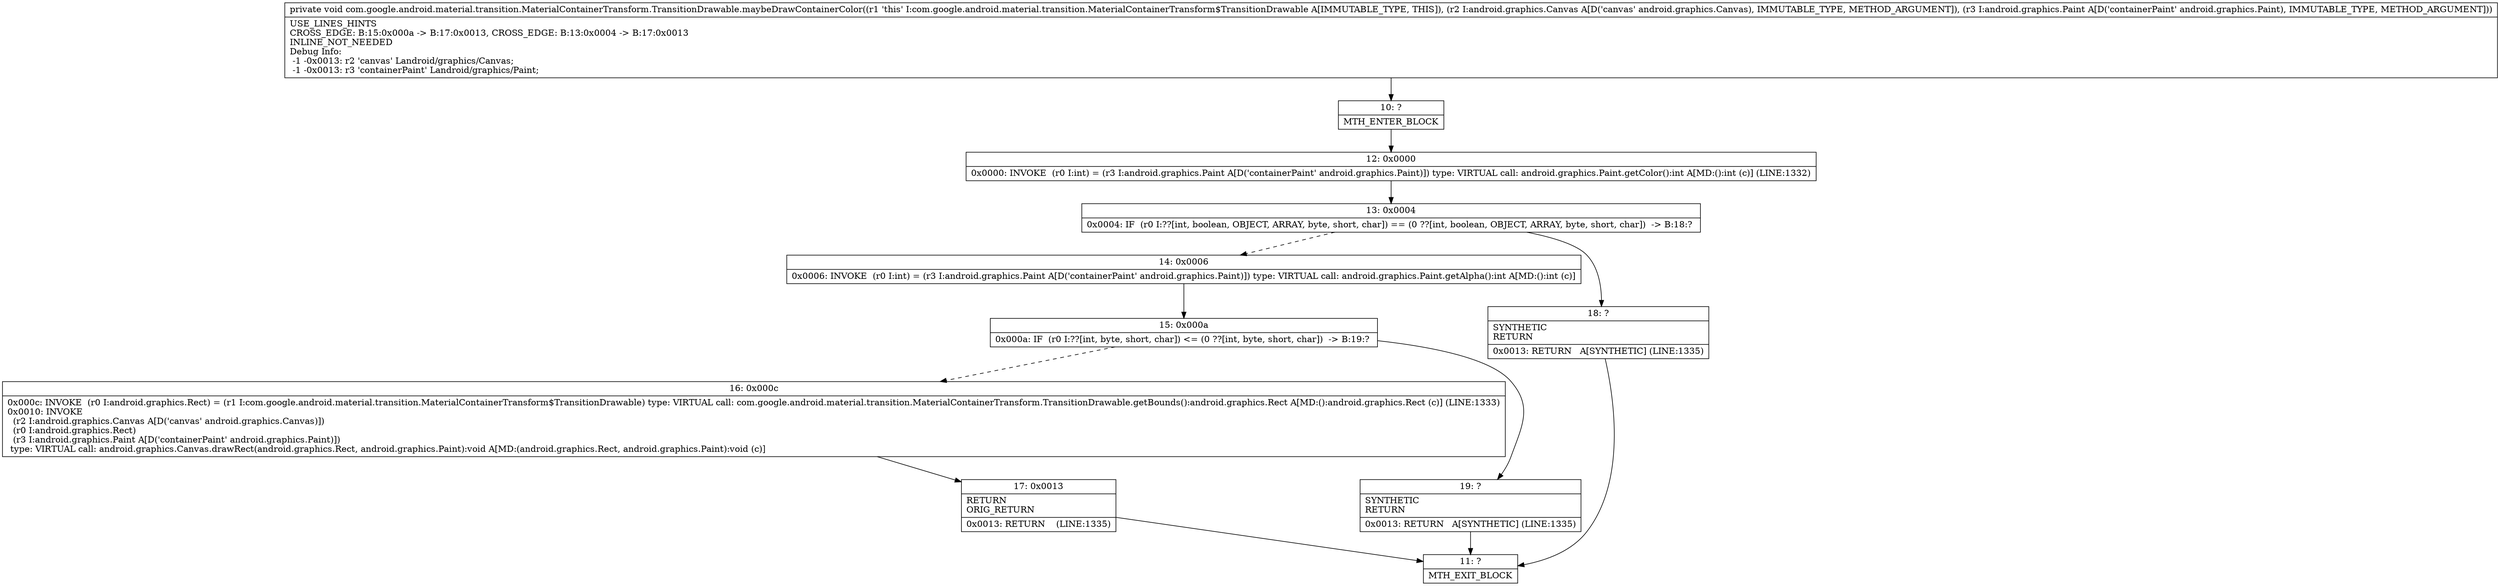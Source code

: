 digraph "CFG forcom.google.android.material.transition.MaterialContainerTransform.TransitionDrawable.maybeDrawContainerColor(Landroid\/graphics\/Canvas;Landroid\/graphics\/Paint;)V" {
Node_10 [shape=record,label="{10\:\ ?|MTH_ENTER_BLOCK\l}"];
Node_12 [shape=record,label="{12\:\ 0x0000|0x0000: INVOKE  (r0 I:int) = (r3 I:android.graphics.Paint A[D('containerPaint' android.graphics.Paint)]) type: VIRTUAL call: android.graphics.Paint.getColor():int A[MD:():int (c)] (LINE:1332)\l}"];
Node_13 [shape=record,label="{13\:\ 0x0004|0x0004: IF  (r0 I:??[int, boolean, OBJECT, ARRAY, byte, short, char]) == (0 ??[int, boolean, OBJECT, ARRAY, byte, short, char])  \-\> B:18:? \l}"];
Node_14 [shape=record,label="{14\:\ 0x0006|0x0006: INVOKE  (r0 I:int) = (r3 I:android.graphics.Paint A[D('containerPaint' android.graphics.Paint)]) type: VIRTUAL call: android.graphics.Paint.getAlpha():int A[MD:():int (c)]\l}"];
Node_15 [shape=record,label="{15\:\ 0x000a|0x000a: IF  (r0 I:??[int, byte, short, char]) \<= (0 ??[int, byte, short, char])  \-\> B:19:? \l}"];
Node_16 [shape=record,label="{16\:\ 0x000c|0x000c: INVOKE  (r0 I:android.graphics.Rect) = (r1 I:com.google.android.material.transition.MaterialContainerTransform$TransitionDrawable) type: VIRTUAL call: com.google.android.material.transition.MaterialContainerTransform.TransitionDrawable.getBounds():android.graphics.Rect A[MD:():android.graphics.Rect (c)] (LINE:1333)\l0x0010: INVOKE  \l  (r2 I:android.graphics.Canvas A[D('canvas' android.graphics.Canvas)])\l  (r0 I:android.graphics.Rect)\l  (r3 I:android.graphics.Paint A[D('containerPaint' android.graphics.Paint)])\l type: VIRTUAL call: android.graphics.Canvas.drawRect(android.graphics.Rect, android.graphics.Paint):void A[MD:(android.graphics.Rect, android.graphics.Paint):void (c)]\l}"];
Node_17 [shape=record,label="{17\:\ 0x0013|RETURN\lORIG_RETURN\l|0x0013: RETURN    (LINE:1335)\l}"];
Node_11 [shape=record,label="{11\:\ ?|MTH_EXIT_BLOCK\l}"];
Node_19 [shape=record,label="{19\:\ ?|SYNTHETIC\lRETURN\l|0x0013: RETURN   A[SYNTHETIC] (LINE:1335)\l}"];
Node_18 [shape=record,label="{18\:\ ?|SYNTHETIC\lRETURN\l|0x0013: RETURN   A[SYNTHETIC] (LINE:1335)\l}"];
MethodNode[shape=record,label="{private void com.google.android.material.transition.MaterialContainerTransform.TransitionDrawable.maybeDrawContainerColor((r1 'this' I:com.google.android.material.transition.MaterialContainerTransform$TransitionDrawable A[IMMUTABLE_TYPE, THIS]), (r2 I:android.graphics.Canvas A[D('canvas' android.graphics.Canvas), IMMUTABLE_TYPE, METHOD_ARGUMENT]), (r3 I:android.graphics.Paint A[D('containerPaint' android.graphics.Paint), IMMUTABLE_TYPE, METHOD_ARGUMENT]))  | USE_LINES_HINTS\lCROSS_EDGE: B:15:0x000a \-\> B:17:0x0013, CROSS_EDGE: B:13:0x0004 \-\> B:17:0x0013\lINLINE_NOT_NEEDED\lDebug Info:\l  \-1 \-0x0013: r2 'canvas' Landroid\/graphics\/Canvas;\l  \-1 \-0x0013: r3 'containerPaint' Landroid\/graphics\/Paint;\l}"];
MethodNode -> Node_10;Node_10 -> Node_12;
Node_12 -> Node_13;
Node_13 -> Node_14[style=dashed];
Node_13 -> Node_18;
Node_14 -> Node_15;
Node_15 -> Node_16[style=dashed];
Node_15 -> Node_19;
Node_16 -> Node_17;
Node_17 -> Node_11;
Node_19 -> Node_11;
Node_18 -> Node_11;
}

